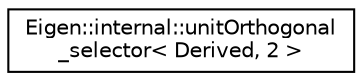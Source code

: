 digraph "Graphical Class Hierarchy"
{
  edge [fontname="Helvetica",fontsize="10",labelfontname="Helvetica",labelfontsize="10"];
  node [fontname="Helvetica",fontsize="10",shape=record];
  rankdir="LR";
  Node1 [label="Eigen::internal::unitOrthogonal\l_selector\< Derived, 2 \>",height=0.2,width=0.4,color="black", fillcolor="white", style="filled",URL="$struct_eigen_1_1internal_1_1unit_orthogonal__selector_3_01_derived_00_012_01_4.html"];
}
